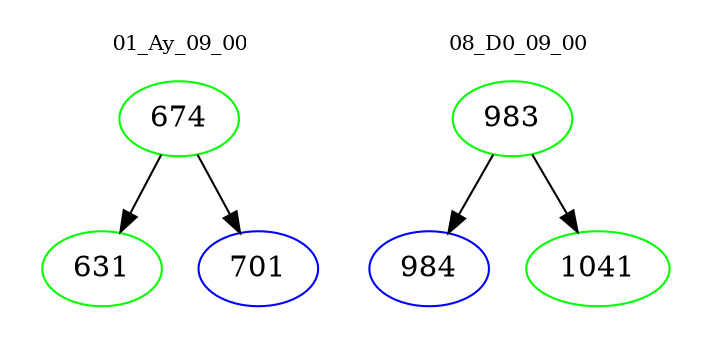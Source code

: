 digraph{
subgraph cluster_0 {
color = white
label = "01_Ay_09_00";
fontsize=10;
T0_674 [label="674", color="green"]
T0_674 -> T0_631 [color="black"]
T0_631 [label="631", color="green"]
T0_674 -> T0_701 [color="black"]
T0_701 [label="701", color="blue"]
}
subgraph cluster_1 {
color = white
label = "08_D0_09_00";
fontsize=10;
T1_983 [label="983", color="green"]
T1_983 -> T1_984 [color="black"]
T1_984 [label="984", color="blue"]
T1_983 -> T1_1041 [color="black"]
T1_1041 [label="1041", color="green"]
}
}
